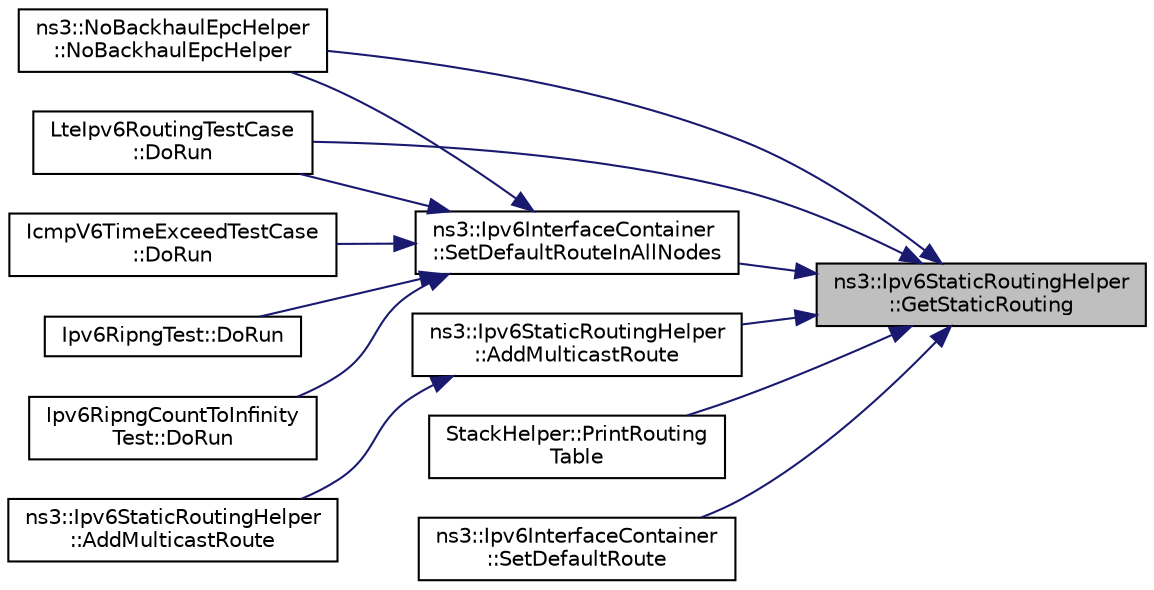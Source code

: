 digraph "ns3::Ipv6StaticRoutingHelper::GetStaticRouting"
{
 // LATEX_PDF_SIZE
  edge [fontname="Helvetica",fontsize="10",labelfontname="Helvetica",labelfontsize="10"];
  node [fontname="Helvetica",fontsize="10",shape=record];
  rankdir="RL";
  Node1 [label="ns3::Ipv6StaticRoutingHelper\l::GetStaticRouting",height=0.2,width=0.4,color="black", fillcolor="grey75", style="filled", fontcolor="black",tooltip="Get Ipv6StaticRouting pointer from IPv6 stack."];
  Node1 -> Node2 [dir="back",color="midnightblue",fontsize="10",style="solid",fontname="Helvetica"];
  Node2 [label="ns3::NoBackhaulEpcHelper\l::NoBackhaulEpcHelper",height=0.2,width=0.4,color="black", fillcolor="white", style="filled",URL="$classns3_1_1_no_backhaul_epc_helper.html#a8822666431eefe3a78ba2a0bf4ca1bae",tooltip="Constructor."];
  Node1 -> Node3 [dir="back",color="midnightblue",fontsize="10",style="solid",fontname="Helvetica"];
  Node3 [label="ns3::Ipv6StaticRoutingHelper\l::AddMulticastRoute",height=0.2,width=0.4,color="black", fillcolor="white", style="filled",URL="$classns3_1_1_ipv6_static_routing_helper.html#a65007098b4ba329479010f5bbba3eb90",tooltip="Add a multicast route to a node and net device using explicit Ptr<Node> and Ptr<NetDevice>"];
  Node3 -> Node4 [dir="back",color="midnightblue",fontsize="10",style="solid",fontname="Helvetica"];
  Node4 [label="ns3::Ipv6StaticRoutingHelper\l::AddMulticastRoute",height=0.2,width=0.4,color="black", fillcolor="white", style="filled",URL="$classns3_1_1_ipv6_static_routing_helper.html#a0712124ec79872a665e3532d43c1e640",tooltip="Add a multicast route to a node and device using a Ptr<Node> and a name string previously associated ..."];
  Node1 -> Node5 [dir="back",color="midnightblue",fontsize="10",style="solid",fontname="Helvetica"];
  Node5 [label="LteIpv6RoutingTestCase\l::DoRun",height=0.2,width=0.4,color="black", fillcolor="white", style="filled",URL="$class_lte_ipv6_routing_test_case.html#a346533727aeb404f4eef06a2a8c41d5d",tooltip="Implementation to actually run this TestCase."];
  Node1 -> Node6 [dir="back",color="midnightblue",fontsize="10",style="solid",fontname="Helvetica"];
  Node6 [label="StackHelper::PrintRouting\lTable",height=0.2,width=0.4,color="black", fillcolor="white", style="filled",URL="$class_stack_helper.html#aae6f63ca3cc195a39f5ac0d1098fd0a0",tooltip="Print the routing table."];
  Node1 -> Node7 [dir="back",color="midnightblue",fontsize="10",style="solid",fontname="Helvetica"];
  Node7 [label="ns3::Ipv6InterfaceContainer\l::SetDefaultRoute",height=0.2,width=0.4,color="black", fillcolor="white", style="filled",URL="$classns3_1_1_ipv6_interface_container.html#a51c8dcf0566530d9e30788fd7ac6486c",tooltip="Set the default route for the specified index."];
  Node1 -> Node8 [dir="back",color="midnightblue",fontsize="10",style="solid",fontname="Helvetica"];
  Node8 [label="ns3::Ipv6InterfaceContainer\l::SetDefaultRouteInAllNodes",height=0.2,width=0.4,color="black", fillcolor="white", style="filled",URL="$classns3_1_1_ipv6_interface_container.html#a3fb0cfdcb3780bc624b10a04e58ffbd0",tooltip="Set the default route for all the devices (except the router itself)."];
  Node8 -> Node2 [dir="back",color="midnightblue",fontsize="10",style="solid",fontname="Helvetica"];
  Node8 -> Node9 [dir="back",color="midnightblue",fontsize="10",style="solid",fontname="Helvetica"];
  Node9 [label="IcmpV6TimeExceedTestCase\l::DoRun",height=0.2,width=0.4,color="black", fillcolor="white", style="filled",URL="$class_icmp_v6_time_exceed_test_case.html#a7cb4438c0f47bda7a32fa85001f869dd",tooltip="Implementation to actually run this TestCase."];
  Node8 -> Node10 [dir="back",color="midnightblue",fontsize="10",style="solid",fontname="Helvetica"];
  Node10 [label="Ipv6RipngTest::DoRun",height=0.2,width=0.4,color="black", fillcolor="white", style="filled",URL="$class_ipv6_ripng_test.html#a17887a8153acca820752d31c2b49ac50",tooltip="Implementation to actually run this TestCase."];
  Node8 -> Node11 [dir="back",color="midnightblue",fontsize="10",style="solid",fontname="Helvetica"];
  Node11 [label="Ipv6RipngCountToInfinity\lTest::DoRun",height=0.2,width=0.4,color="black", fillcolor="white", style="filled",URL="$class_ipv6_ripng_count_to_infinity_test.html#af62c0342d626eafa5b632b92c8636eb3",tooltip="Implementation to actually run this TestCase."];
  Node8 -> Node5 [dir="back",color="midnightblue",fontsize="10",style="solid",fontname="Helvetica"];
}
